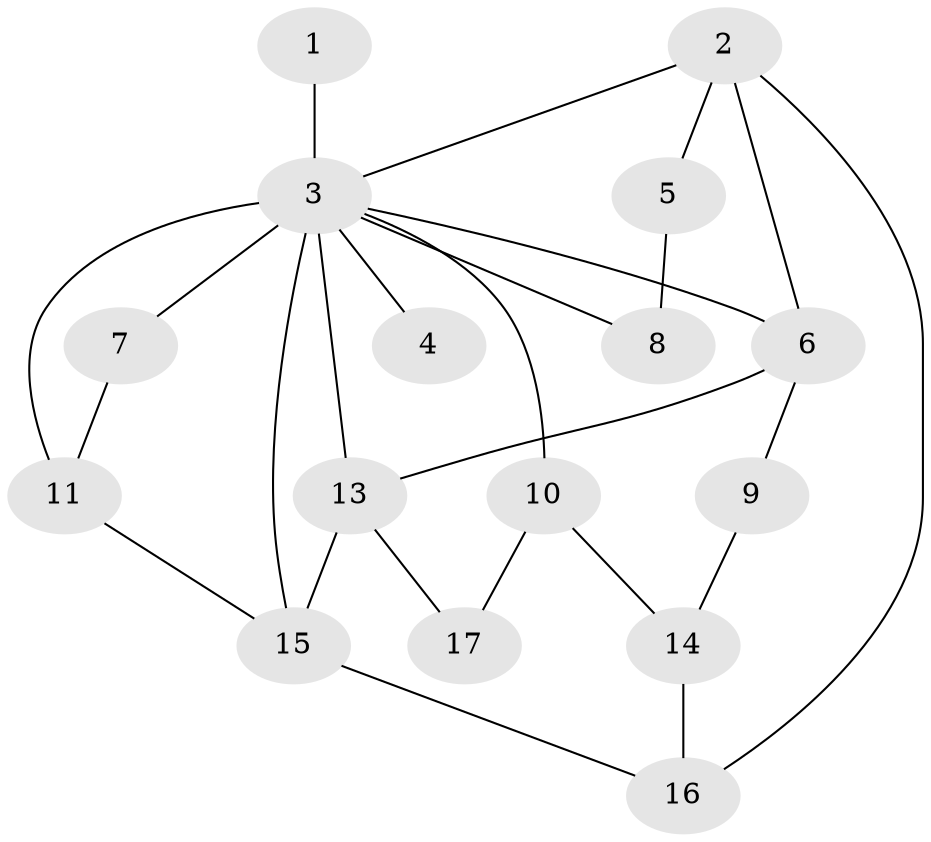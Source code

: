 // original degree distribution, {2: 0.36363636363636365, 5: 0.07272727272727272, 3: 0.18181818181818182, 1: 0.18181818181818182, 4: 0.10909090909090909, 7: 0.03636363636363636, 0: 0.03636363636363636, 6: 0.01818181818181818}
// Generated by graph-tools (version 1.1) at 2025/48/03/04/25 22:48:30]
// undirected, 16 vertices, 25 edges
graph export_dot {
  node [color=gray90,style=filled];
  1;
  2;
  3;
  4;
  5;
  6;
  7;
  8;
  9;
  10;
  11;
  13;
  14;
  15;
  16;
  17;
  1 -- 3 [weight=1.0];
  2 -- 3 [weight=1.0];
  2 -- 5 [weight=1.0];
  2 -- 6 [weight=1.0];
  2 -- 16 [weight=1.0];
  3 -- 4 [weight=1.0];
  3 -- 6 [weight=2.0];
  3 -- 7 [weight=3.0];
  3 -- 8 [weight=1.0];
  3 -- 10 [weight=2.0];
  3 -- 11 [weight=2.0];
  3 -- 13 [weight=1.0];
  3 -- 15 [weight=2.0];
  5 -- 8 [weight=1.0];
  6 -- 9 [weight=1.0];
  6 -- 13 [weight=1.0];
  7 -- 11 [weight=1.0];
  9 -- 14 [weight=1.0];
  10 -- 14 [weight=1.0];
  10 -- 17 [weight=1.0];
  11 -- 15 [weight=1.0];
  13 -- 15 [weight=2.0];
  13 -- 17 [weight=1.0];
  14 -- 16 [weight=1.0];
  15 -- 16 [weight=1.0];
}
